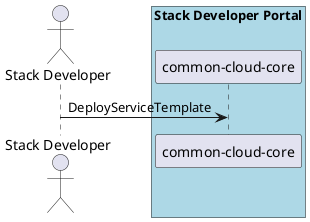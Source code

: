 @startuml
Actor "Stack Developer" as A

box "Stack Developer Portal" #lightblue
participant "common-cloud-core" as S
A -> S : DeployServiceTemplate
end box

@enduml
